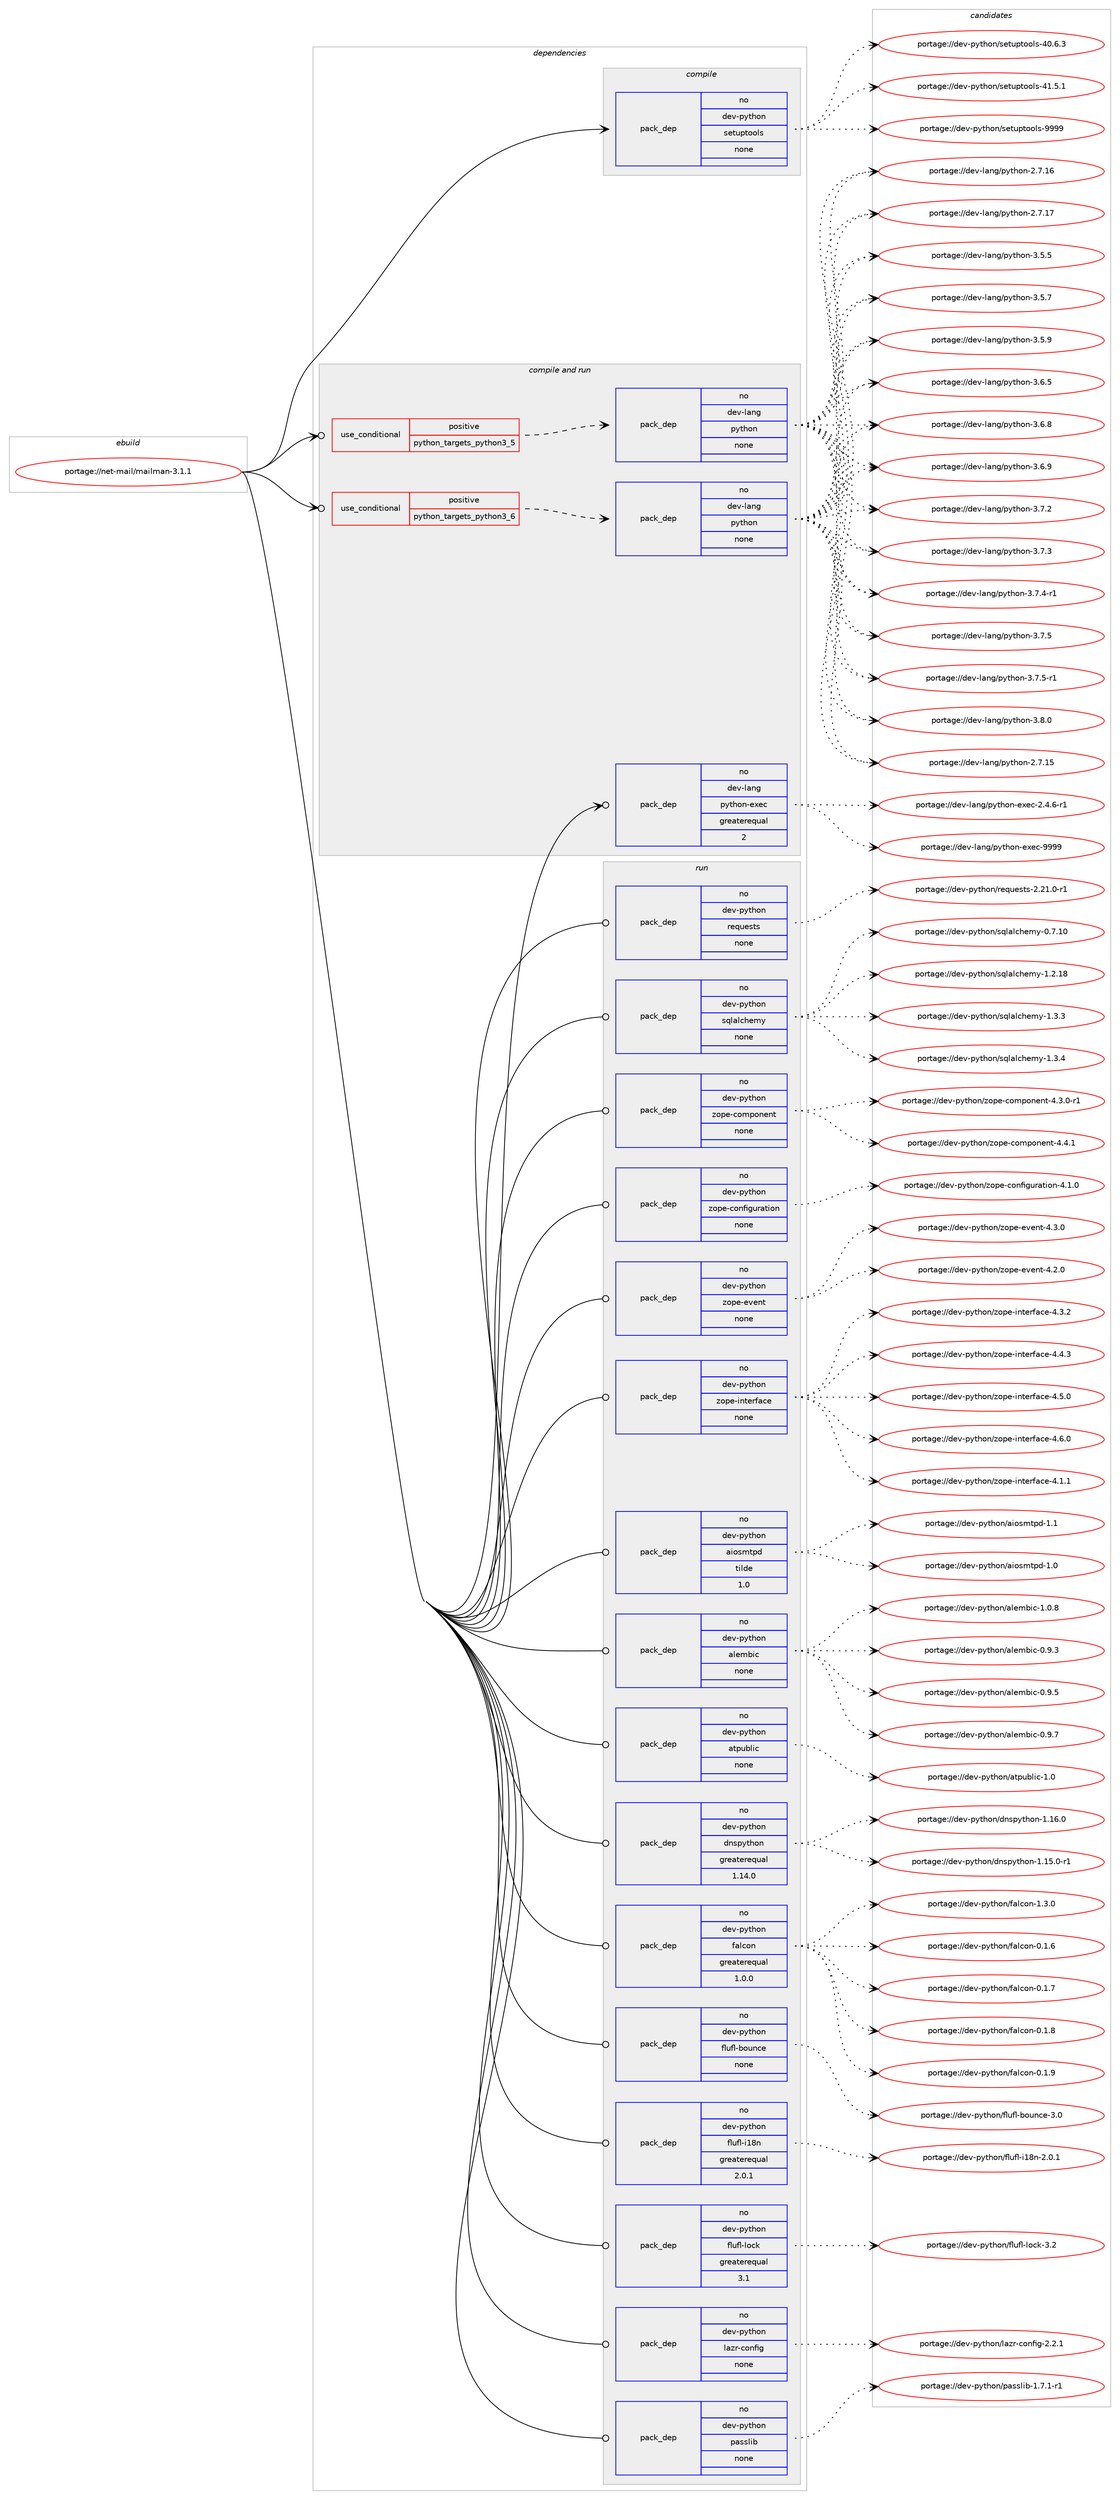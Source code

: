digraph prolog {

# *************
# Graph options
# *************

newrank=true;
concentrate=true;
compound=true;
graph [rankdir=LR,fontname=Helvetica,fontsize=10,ranksep=1.5];#, ranksep=2.5, nodesep=0.2];
edge  [arrowhead=vee];
node  [fontname=Helvetica,fontsize=10];

# **********
# The ebuild
# **********

subgraph cluster_leftcol {
color=gray;
rank=same;
label=<<i>ebuild</i>>;
id [label="portage://net-mail/mailman-3.1.1", color=red, width=4, href="../net-mail/mailman-3.1.1.svg"];
}

# ****************
# The dependencies
# ****************

subgraph cluster_midcol {
color=gray;
label=<<i>dependencies</i>>;
subgraph cluster_compile {
fillcolor="#eeeeee";
style=filled;
label=<<i>compile</i>>;
subgraph pack266056 {
dependency362973 [label=<<TABLE BORDER="0" CELLBORDER="1" CELLSPACING="0" CELLPADDING="4" WIDTH="220"><TR><TD ROWSPAN="6" CELLPADDING="30">pack_dep</TD></TR><TR><TD WIDTH="110">no</TD></TR><TR><TD>dev-python</TD></TR><TR><TD>setuptools</TD></TR><TR><TD>none</TD></TR><TR><TD></TD></TR></TABLE>>, shape=none, color=blue];
}
id:e -> dependency362973:w [weight=20,style="solid",arrowhead="vee"];
}
subgraph cluster_compileandrun {
fillcolor="#eeeeee";
style=filled;
label=<<i>compile and run</i>>;
subgraph cond90870 {
dependency362974 [label=<<TABLE BORDER="0" CELLBORDER="1" CELLSPACING="0" CELLPADDING="4"><TR><TD ROWSPAN="3" CELLPADDING="10">use_conditional</TD></TR><TR><TD>positive</TD></TR><TR><TD>python_targets_python3_5</TD></TR></TABLE>>, shape=none, color=red];
subgraph pack266057 {
dependency362975 [label=<<TABLE BORDER="0" CELLBORDER="1" CELLSPACING="0" CELLPADDING="4" WIDTH="220"><TR><TD ROWSPAN="6" CELLPADDING="30">pack_dep</TD></TR><TR><TD WIDTH="110">no</TD></TR><TR><TD>dev-lang</TD></TR><TR><TD>python</TD></TR><TR><TD>none</TD></TR><TR><TD></TD></TR></TABLE>>, shape=none, color=blue];
}
dependency362974:e -> dependency362975:w [weight=20,style="dashed",arrowhead="vee"];
}
id:e -> dependency362974:w [weight=20,style="solid",arrowhead="odotvee"];
subgraph cond90871 {
dependency362976 [label=<<TABLE BORDER="0" CELLBORDER="1" CELLSPACING="0" CELLPADDING="4"><TR><TD ROWSPAN="3" CELLPADDING="10">use_conditional</TD></TR><TR><TD>positive</TD></TR><TR><TD>python_targets_python3_6</TD></TR></TABLE>>, shape=none, color=red];
subgraph pack266058 {
dependency362977 [label=<<TABLE BORDER="0" CELLBORDER="1" CELLSPACING="0" CELLPADDING="4" WIDTH="220"><TR><TD ROWSPAN="6" CELLPADDING="30">pack_dep</TD></TR><TR><TD WIDTH="110">no</TD></TR><TR><TD>dev-lang</TD></TR><TR><TD>python</TD></TR><TR><TD>none</TD></TR><TR><TD></TD></TR></TABLE>>, shape=none, color=blue];
}
dependency362976:e -> dependency362977:w [weight=20,style="dashed",arrowhead="vee"];
}
id:e -> dependency362976:w [weight=20,style="solid",arrowhead="odotvee"];
subgraph pack266059 {
dependency362978 [label=<<TABLE BORDER="0" CELLBORDER="1" CELLSPACING="0" CELLPADDING="4" WIDTH="220"><TR><TD ROWSPAN="6" CELLPADDING="30">pack_dep</TD></TR><TR><TD WIDTH="110">no</TD></TR><TR><TD>dev-lang</TD></TR><TR><TD>python-exec</TD></TR><TR><TD>greaterequal</TD></TR><TR><TD>2</TD></TR></TABLE>>, shape=none, color=blue];
}
id:e -> dependency362978:w [weight=20,style="solid",arrowhead="odotvee"];
}
subgraph cluster_run {
fillcolor="#eeeeee";
style=filled;
label=<<i>run</i>>;
subgraph pack266060 {
dependency362979 [label=<<TABLE BORDER="0" CELLBORDER="1" CELLSPACING="0" CELLPADDING="4" WIDTH="220"><TR><TD ROWSPAN="6" CELLPADDING="30">pack_dep</TD></TR><TR><TD WIDTH="110">no</TD></TR><TR><TD>dev-python</TD></TR><TR><TD>aiosmtpd</TD></TR><TR><TD>tilde</TD></TR><TR><TD>1.0</TD></TR></TABLE>>, shape=none, color=blue];
}
id:e -> dependency362979:w [weight=20,style="solid",arrowhead="odot"];
subgraph pack266061 {
dependency362980 [label=<<TABLE BORDER="0" CELLBORDER="1" CELLSPACING="0" CELLPADDING="4" WIDTH="220"><TR><TD ROWSPAN="6" CELLPADDING="30">pack_dep</TD></TR><TR><TD WIDTH="110">no</TD></TR><TR><TD>dev-python</TD></TR><TR><TD>alembic</TD></TR><TR><TD>none</TD></TR><TR><TD></TD></TR></TABLE>>, shape=none, color=blue];
}
id:e -> dependency362980:w [weight=20,style="solid",arrowhead="odot"];
subgraph pack266062 {
dependency362981 [label=<<TABLE BORDER="0" CELLBORDER="1" CELLSPACING="0" CELLPADDING="4" WIDTH="220"><TR><TD ROWSPAN="6" CELLPADDING="30">pack_dep</TD></TR><TR><TD WIDTH="110">no</TD></TR><TR><TD>dev-python</TD></TR><TR><TD>atpublic</TD></TR><TR><TD>none</TD></TR><TR><TD></TD></TR></TABLE>>, shape=none, color=blue];
}
id:e -> dependency362981:w [weight=20,style="solid",arrowhead="odot"];
subgraph pack266063 {
dependency362982 [label=<<TABLE BORDER="0" CELLBORDER="1" CELLSPACING="0" CELLPADDING="4" WIDTH="220"><TR><TD ROWSPAN="6" CELLPADDING="30">pack_dep</TD></TR><TR><TD WIDTH="110">no</TD></TR><TR><TD>dev-python</TD></TR><TR><TD>dnspython</TD></TR><TR><TD>greaterequal</TD></TR><TR><TD>1.14.0</TD></TR></TABLE>>, shape=none, color=blue];
}
id:e -> dependency362982:w [weight=20,style="solid",arrowhead="odot"];
subgraph pack266064 {
dependency362983 [label=<<TABLE BORDER="0" CELLBORDER="1" CELLSPACING="0" CELLPADDING="4" WIDTH="220"><TR><TD ROWSPAN="6" CELLPADDING="30">pack_dep</TD></TR><TR><TD WIDTH="110">no</TD></TR><TR><TD>dev-python</TD></TR><TR><TD>falcon</TD></TR><TR><TD>greaterequal</TD></TR><TR><TD>1.0.0</TD></TR></TABLE>>, shape=none, color=blue];
}
id:e -> dependency362983:w [weight=20,style="solid",arrowhead="odot"];
subgraph pack266065 {
dependency362984 [label=<<TABLE BORDER="0" CELLBORDER="1" CELLSPACING="0" CELLPADDING="4" WIDTH="220"><TR><TD ROWSPAN="6" CELLPADDING="30">pack_dep</TD></TR><TR><TD WIDTH="110">no</TD></TR><TR><TD>dev-python</TD></TR><TR><TD>flufl-bounce</TD></TR><TR><TD>none</TD></TR><TR><TD></TD></TR></TABLE>>, shape=none, color=blue];
}
id:e -> dependency362984:w [weight=20,style="solid",arrowhead="odot"];
subgraph pack266066 {
dependency362985 [label=<<TABLE BORDER="0" CELLBORDER="1" CELLSPACING="0" CELLPADDING="4" WIDTH="220"><TR><TD ROWSPAN="6" CELLPADDING="30">pack_dep</TD></TR><TR><TD WIDTH="110">no</TD></TR><TR><TD>dev-python</TD></TR><TR><TD>flufl-i18n</TD></TR><TR><TD>greaterequal</TD></TR><TR><TD>2.0.1</TD></TR></TABLE>>, shape=none, color=blue];
}
id:e -> dependency362985:w [weight=20,style="solid",arrowhead="odot"];
subgraph pack266067 {
dependency362986 [label=<<TABLE BORDER="0" CELLBORDER="1" CELLSPACING="0" CELLPADDING="4" WIDTH="220"><TR><TD ROWSPAN="6" CELLPADDING="30">pack_dep</TD></TR><TR><TD WIDTH="110">no</TD></TR><TR><TD>dev-python</TD></TR><TR><TD>flufl-lock</TD></TR><TR><TD>greaterequal</TD></TR><TR><TD>3.1</TD></TR></TABLE>>, shape=none, color=blue];
}
id:e -> dependency362986:w [weight=20,style="solid",arrowhead="odot"];
subgraph pack266068 {
dependency362987 [label=<<TABLE BORDER="0" CELLBORDER="1" CELLSPACING="0" CELLPADDING="4" WIDTH="220"><TR><TD ROWSPAN="6" CELLPADDING="30">pack_dep</TD></TR><TR><TD WIDTH="110">no</TD></TR><TR><TD>dev-python</TD></TR><TR><TD>lazr-config</TD></TR><TR><TD>none</TD></TR><TR><TD></TD></TR></TABLE>>, shape=none, color=blue];
}
id:e -> dependency362987:w [weight=20,style="solid",arrowhead="odot"];
subgraph pack266069 {
dependency362988 [label=<<TABLE BORDER="0" CELLBORDER="1" CELLSPACING="0" CELLPADDING="4" WIDTH="220"><TR><TD ROWSPAN="6" CELLPADDING="30">pack_dep</TD></TR><TR><TD WIDTH="110">no</TD></TR><TR><TD>dev-python</TD></TR><TR><TD>passlib</TD></TR><TR><TD>none</TD></TR><TR><TD></TD></TR></TABLE>>, shape=none, color=blue];
}
id:e -> dependency362988:w [weight=20,style="solid",arrowhead="odot"];
subgraph pack266070 {
dependency362989 [label=<<TABLE BORDER="0" CELLBORDER="1" CELLSPACING="0" CELLPADDING="4" WIDTH="220"><TR><TD ROWSPAN="6" CELLPADDING="30">pack_dep</TD></TR><TR><TD WIDTH="110">no</TD></TR><TR><TD>dev-python</TD></TR><TR><TD>requests</TD></TR><TR><TD>none</TD></TR><TR><TD></TD></TR></TABLE>>, shape=none, color=blue];
}
id:e -> dependency362989:w [weight=20,style="solid",arrowhead="odot"];
subgraph pack266071 {
dependency362990 [label=<<TABLE BORDER="0" CELLBORDER="1" CELLSPACING="0" CELLPADDING="4" WIDTH="220"><TR><TD ROWSPAN="6" CELLPADDING="30">pack_dep</TD></TR><TR><TD WIDTH="110">no</TD></TR><TR><TD>dev-python</TD></TR><TR><TD>sqlalchemy</TD></TR><TR><TD>none</TD></TR><TR><TD></TD></TR></TABLE>>, shape=none, color=blue];
}
id:e -> dependency362990:w [weight=20,style="solid",arrowhead="odot"];
subgraph pack266072 {
dependency362991 [label=<<TABLE BORDER="0" CELLBORDER="1" CELLSPACING="0" CELLPADDING="4" WIDTH="220"><TR><TD ROWSPAN="6" CELLPADDING="30">pack_dep</TD></TR><TR><TD WIDTH="110">no</TD></TR><TR><TD>dev-python</TD></TR><TR><TD>zope-component</TD></TR><TR><TD>none</TD></TR><TR><TD></TD></TR></TABLE>>, shape=none, color=blue];
}
id:e -> dependency362991:w [weight=20,style="solid",arrowhead="odot"];
subgraph pack266073 {
dependency362992 [label=<<TABLE BORDER="0" CELLBORDER="1" CELLSPACING="0" CELLPADDING="4" WIDTH="220"><TR><TD ROWSPAN="6" CELLPADDING="30">pack_dep</TD></TR><TR><TD WIDTH="110">no</TD></TR><TR><TD>dev-python</TD></TR><TR><TD>zope-configuration</TD></TR><TR><TD>none</TD></TR><TR><TD></TD></TR></TABLE>>, shape=none, color=blue];
}
id:e -> dependency362992:w [weight=20,style="solid",arrowhead="odot"];
subgraph pack266074 {
dependency362993 [label=<<TABLE BORDER="0" CELLBORDER="1" CELLSPACING="0" CELLPADDING="4" WIDTH="220"><TR><TD ROWSPAN="6" CELLPADDING="30">pack_dep</TD></TR><TR><TD WIDTH="110">no</TD></TR><TR><TD>dev-python</TD></TR><TR><TD>zope-event</TD></TR><TR><TD>none</TD></TR><TR><TD></TD></TR></TABLE>>, shape=none, color=blue];
}
id:e -> dependency362993:w [weight=20,style="solid",arrowhead="odot"];
subgraph pack266075 {
dependency362994 [label=<<TABLE BORDER="0" CELLBORDER="1" CELLSPACING="0" CELLPADDING="4" WIDTH="220"><TR><TD ROWSPAN="6" CELLPADDING="30">pack_dep</TD></TR><TR><TD WIDTH="110">no</TD></TR><TR><TD>dev-python</TD></TR><TR><TD>zope-interface</TD></TR><TR><TD>none</TD></TR><TR><TD></TD></TR></TABLE>>, shape=none, color=blue];
}
id:e -> dependency362994:w [weight=20,style="solid",arrowhead="odot"];
}
}

# **************
# The candidates
# **************

subgraph cluster_choices {
rank=same;
color=gray;
label=<<i>candidates</i>>;

subgraph choice266056 {
color=black;
nodesep=1;
choiceportage100101118451121211161041111104711510111611711211611111110811545524846544651 [label="portage://dev-python/setuptools-40.6.3", color=red, width=4,href="../dev-python/setuptools-40.6.3.svg"];
choiceportage100101118451121211161041111104711510111611711211611111110811545524946534649 [label="portage://dev-python/setuptools-41.5.1", color=red, width=4,href="../dev-python/setuptools-41.5.1.svg"];
choiceportage10010111845112121116104111110471151011161171121161111111081154557575757 [label="portage://dev-python/setuptools-9999", color=red, width=4,href="../dev-python/setuptools-9999.svg"];
dependency362973:e -> choiceportage100101118451121211161041111104711510111611711211611111110811545524846544651:w [style=dotted,weight="100"];
dependency362973:e -> choiceportage100101118451121211161041111104711510111611711211611111110811545524946534649:w [style=dotted,weight="100"];
dependency362973:e -> choiceportage10010111845112121116104111110471151011161171121161111111081154557575757:w [style=dotted,weight="100"];
}
subgraph choice266057 {
color=black;
nodesep=1;
choiceportage10010111845108971101034711212111610411111045504655464953 [label="portage://dev-lang/python-2.7.15", color=red, width=4,href="../dev-lang/python-2.7.15.svg"];
choiceportage10010111845108971101034711212111610411111045504655464954 [label="portage://dev-lang/python-2.7.16", color=red, width=4,href="../dev-lang/python-2.7.16.svg"];
choiceportage10010111845108971101034711212111610411111045504655464955 [label="portage://dev-lang/python-2.7.17", color=red, width=4,href="../dev-lang/python-2.7.17.svg"];
choiceportage100101118451089711010347112121116104111110455146534653 [label="portage://dev-lang/python-3.5.5", color=red, width=4,href="../dev-lang/python-3.5.5.svg"];
choiceportage100101118451089711010347112121116104111110455146534655 [label="portage://dev-lang/python-3.5.7", color=red, width=4,href="../dev-lang/python-3.5.7.svg"];
choiceportage100101118451089711010347112121116104111110455146534657 [label="portage://dev-lang/python-3.5.9", color=red, width=4,href="../dev-lang/python-3.5.9.svg"];
choiceportage100101118451089711010347112121116104111110455146544653 [label="portage://dev-lang/python-3.6.5", color=red, width=4,href="../dev-lang/python-3.6.5.svg"];
choiceportage100101118451089711010347112121116104111110455146544656 [label="portage://dev-lang/python-3.6.8", color=red, width=4,href="../dev-lang/python-3.6.8.svg"];
choiceportage100101118451089711010347112121116104111110455146544657 [label="portage://dev-lang/python-3.6.9", color=red, width=4,href="../dev-lang/python-3.6.9.svg"];
choiceportage100101118451089711010347112121116104111110455146554650 [label="portage://dev-lang/python-3.7.2", color=red, width=4,href="../dev-lang/python-3.7.2.svg"];
choiceportage100101118451089711010347112121116104111110455146554651 [label="portage://dev-lang/python-3.7.3", color=red, width=4,href="../dev-lang/python-3.7.3.svg"];
choiceportage1001011184510897110103471121211161041111104551465546524511449 [label="portage://dev-lang/python-3.7.4-r1", color=red, width=4,href="../dev-lang/python-3.7.4-r1.svg"];
choiceportage100101118451089711010347112121116104111110455146554653 [label="portage://dev-lang/python-3.7.5", color=red, width=4,href="../dev-lang/python-3.7.5.svg"];
choiceportage1001011184510897110103471121211161041111104551465546534511449 [label="portage://dev-lang/python-3.7.5-r1", color=red, width=4,href="../dev-lang/python-3.7.5-r1.svg"];
choiceportage100101118451089711010347112121116104111110455146564648 [label="portage://dev-lang/python-3.8.0", color=red, width=4,href="../dev-lang/python-3.8.0.svg"];
dependency362975:e -> choiceportage10010111845108971101034711212111610411111045504655464953:w [style=dotted,weight="100"];
dependency362975:e -> choiceportage10010111845108971101034711212111610411111045504655464954:w [style=dotted,weight="100"];
dependency362975:e -> choiceportage10010111845108971101034711212111610411111045504655464955:w [style=dotted,weight="100"];
dependency362975:e -> choiceportage100101118451089711010347112121116104111110455146534653:w [style=dotted,weight="100"];
dependency362975:e -> choiceportage100101118451089711010347112121116104111110455146534655:w [style=dotted,weight="100"];
dependency362975:e -> choiceportage100101118451089711010347112121116104111110455146534657:w [style=dotted,weight="100"];
dependency362975:e -> choiceportage100101118451089711010347112121116104111110455146544653:w [style=dotted,weight="100"];
dependency362975:e -> choiceportage100101118451089711010347112121116104111110455146544656:w [style=dotted,weight="100"];
dependency362975:e -> choiceportage100101118451089711010347112121116104111110455146544657:w [style=dotted,weight="100"];
dependency362975:e -> choiceportage100101118451089711010347112121116104111110455146554650:w [style=dotted,weight="100"];
dependency362975:e -> choiceportage100101118451089711010347112121116104111110455146554651:w [style=dotted,weight="100"];
dependency362975:e -> choiceportage1001011184510897110103471121211161041111104551465546524511449:w [style=dotted,weight="100"];
dependency362975:e -> choiceportage100101118451089711010347112121116104111110455146554653:w [style=dotted,weight="100"];
dependency362975:e -> choiceportage1001011184510897110103471121211161041111104551465546534511449:w [style=dotted,weight="100"];
dependency362975:e -> choiceportage100101118451089711010347112121116104111110455146564648:w [style=dotted,weight="100"];
}
subgraph choice266058 {
color=black;
nodesep=1;
choiceportage10010111845108971101034711212111610411111045504655464953 [label="portage://dev-lang/python-2.7.15", color=red, width=4,href="../dev-lang/python-2.7.15.svg"];
choiceportage10010111845108971101034711212111610411111045504655464954 [label="portage://dev-lang/python-2.7.16", color=red, width=4,href="../dev-lang/python-2.7.16.svg"];
choiceportage10010111845108971101034711212111610411111045504655464955 [label="portage://dev-lang/python-2.7.17", color=red, width=4,href="../dev-lang/python-2.7.17.svg"];
choiceportage100101118451089711010347112121116104111110455146534653 [label="portage://dev-lang/python-3.5.5", color=red, width=4,href="../dev-lang/python-3.5.5.svg"];
choiceportage100101118451089711010347112121116104111110455146534655 [label="portage://dev-lang/python-3.5.7", color=red, width=4,href="../dev-lang/python-3.5.7.svg"];
choiceportage100101118451089711010347112121116104111110455146534657 [label="portage://dev-lang/python-3.5.9", color=red, width=4,href="../dev-lang/python-3.5.9.svg"];
choiceportage100101118451089711010347112121116104111110455146544653 [label="portage://dev-lang/python-3.6.5", color=red, width=4,href="../dev-lang/python-3.6.5.svg"];
choiceportage100101118451089711010347112121116104111110455146544656 [label="portage://dev-lang/python-3.6.8", color=red, width=4,href="../dev-lang/python-3.6.8.svg"];
choiceportage100101118451089711010347112121116104111110455146544657 [label="portage://dev-lang/python-3.6.9", color=red, width=4,href="../dev-lang/python-3.6.9.svg"];
choiceportage100101118451089711010347112121116104111110455146554650 [label="portage://dev-lang/python-3.7.2", color=red, width=4,href="../dev-lang/python-3.7.2.svg"];
choiceportage100101118451089711010347112121116104111110455146554651 [label="portage://dev-lang/python-3.7.3", color=red, width=4,href="../dev-lang/python-3.7.3.svg"];
choiceportage1001011184510897110103471121211161041111104551465546524511449 [label="portage://dev-lang/python-3.7.4-r1", color=red, width=4,href="../dev-lang/python-3.7.4-r1.svg"];
choiceportage100101118451089711010347112121116104111110455146554653 [label="portage://dev-lang/python-3.7.5", color=red, width=4,href="../dev-lang/python-3.7.5.svg"];
choiceportage1001011184510897110103471121211161041111104551465546534511449 [label="portage://dev-lang/python-3.7.5-r1", color=red, width=4,href="../dev-lang/python-3.7.5-r1.svg"];
choiceportage100101118451089711010347112121116104111110455146564648 [label="portage://dev-lang/python-3.8.0", color=red, width=4,href="../dev-lang/python-3.8.0.svg"];
dependency362977:e -> choiceportage10010111845108971101034711212111610411111045504655464953:w [style=dotted,weight="100"];
dependency362977:e -> choiceportage10010111845108971101034711212111610411111045504655464954:w [style=dotted,weight="100"];
dependency362977:e -> choiceportage10010111845108971101034711212111610411111045504655464955:w [style=dotted,weight="100"];
dependency362977:e -> choiceportage100101118451089711010347112121116104111110455146534653:w [style=dotted,weight="100"];
dependency362977:e -> choiceportage100101118451089711010347112121116104111110455146534655:w [style=dotted,weight="100"];
dependency362977:e -> choiceportage100101118451089711010347112121116104111110455146534657:w [style=dotted,weight="100"];
dependency362977:e -> choiceportage100101118451089711010347112121116104111110455146544653:w [style=dotted,weight="100"];
dependency362977:e -> choiceportage100101118451089711010347112121116104111110455146544656:w [style=dotted,weight="100"];
dependency362977:e -> choiceportage100101118451089711010347112121116104111110455146544657:w [style=dotted,weight="100"];
dependency362977:e -> choiceportage100101118451089711010347112121116104111110455146554650:w [style=dotted,weight="100"];
dependency362977:e -> choiceportage100101118451089711010347112121116104111110455146554651:w [style=dotted,weight="100"];
dependency362977:e -> choiceportage1001011184510897110103471121211161041111104551465546524511449:w [style=dotted,weight="100"];
dependency362977:e -> choiceportage100101118451089711010347112121116104111110455146554653:w [style=dotted,weight="100"];
dependency362977:e -> choiceportage1001011184510897110103471121211161041111104551465546534511449:w [style=dotted,weight="100"];
dependency362977:e -> choiceportage100101118451089711010347112121116104111110455146564648:w [style=dotted,weight="100"];
}
subgraph choice266059 {
color=black;
nodesep=1;
choiceportage10010111845108971101034711212111610411111045101120101994550465246544511449 [label="portage://dev-lang/python-exec-2.4.6-r1", color=red, width=4,href="../dev-lang/python-exec-2.4.6-r1.svg"];
choiceportage10010111845108971101034711212111610411111045101120101994557575757 [label="portage://dev-lang/python-exec-9999", color=red, width=4,href="../dev-lang/python-exec-9999.svg"];
dependency362978:e -> choiceportage10010111845108971101034711212111610411111045101120101994550465246544511449:w [style=dotted,weight="100"];
dependency362978:e -> choiceportage10010111845108971101034711212111610411111045101120101994557575757:w [style=dotted,weight="100"];
}
subgraph choice266060 {
color=black;
nodesep=1;
choiceportage10010111845112121116104111110479710511111510911611210045494648 [label="portage://dev-python/aiosmtpd-1.0", color=red, width=4,href="../dev-python/aiosmtpd-1.0.svg"];
choiceportage10010111845112121116104111110479710511111510911611210045494649 [label="portage://dev-python/aiosmtpd-1.1", color=red, width=4,href="../dev-python/aiosmtpd-1.1.svg"];
dependency362979:e -> choiceportage10010111845112121116104111110479710511111510911611210045494648:w [style=dotted,weight="100"];
dependency362979:e -> choiceportage10010111845112121116104111110479710511111510911611210045494649:w [style=dotted,weight="100"];
}
subgraph choice266061 {
color=black;
nodesep=1;
choiceportage1001011184511212111610411111047971081011099810599454846574651 [label="portage://dev-python/alembic-0.9.3", color=red, width=4,href="../dev-python/alembic-0.9.3.svg"];
choiceportage1001011184511212111610411111047971081011099810599454846574653 [label="portage://dev-python/alembic-0.9.5", color=red, width=4,href="../dev-python/alembic-0.9.5.svg"];
choiceportage1001011184511212111610411111047971081011099810599454846574655 [label="portage://dev-python/alembic-0.9.7", color=red, width=4,href="../dev-python/alembic-0.9.7.svg"];
choiceportage1001011184511212111610411111047971081011099810599454946484656 [label="portage://dev-python/alembic-1.0.8", color=red, width=4,href="../dev-python/alembic-1.0.8.svg"];
dependency362980:e -> choiceportage1001011184511212111610411111047971081011099810599454846574651:w [style=dotted,weight="100"];
dependency362980:e -> choiceportage1001011184511212111610411111047971081011099810599454846574653:w [style=dotted,weight="100"];
dependency362980:e -> choiceportage1001011184511212111610411111047971081011099810599454846574655:w [style=dotted,weight="100"];
dependency362980:e -> choiceportage1001011184511212111610411111047971081011099810599454946484656:w [style=dotted,weight="100"];
}
subgraph choice266062 {
color=black;
nodesep=1;
choiceportage100101118451121211161041111104797116112117981081059945494648 [label="portage://dev-python/atpublic-1.0", color=red, width=4,href="../dev-python/atpublic-1.0.svg"];
dependency362981:e -> choiceportage100101118451121211161041111104797116112117981081059945494648:w [style=dotted,weight="100"];
}
subgraph choice266063 {
color=black;
nodesep=1;
choiceportage1001011184511212111610411111047100110115112121116104111110454946495346484511449 [label="portage://dev-python/dnspython-1.15.0-r1", color=red, width=4,href="../dev-python/dnspython-1.15.0-r1.svg"];
choiceportage100101118451121211161041111104710011011511212111610411111045494649544648 [label="portage://dev-python/dnspython-1.16.0", color=red, width=4,href="../dev-python/dnspython-1.16.0.svg"];
dependency362982:e -> choiceportage1001011184511212111610411111047100110115112121116104111110454946495346484511449:w [style=dotted,weight="100"];
dependency362982:e -> choiceportage100101118451121211161041111104710011011511212111610411111045494649544648:w [style=dotted,weight="100"];
}
subgraph choice266064 {
color=black;
nodesep=1;
choiceportage10010111845112121116104111110471029710899111110454846494654 [label="portage://dev-python/falcon-0.1.6", color=red, width=4,href="../dev-python/falcon-0.1.6.svg"];
choiceportage10010111845112121116104111110471029710899111110454846494655 [label="portage://dev-python/falcon-0.1.7", color=red, width=4,href="../dev-python/falcon-0.1.7.svg"];
choiceportage10010111845112121116104111110471029710899111110454846494656 [label="portage://dev-python/falcon-0.1.8", color=red, width=4,href="../dev-python/falcon-0.1.8.svg"];
choiceportage10010111845112121116104111110471029710899111110454846494657 [label="portage://dev-python/falcon-0.1.9", color=red, width=4,href="../dev-python/falcon-0.1.9.svg"];
choiceportage10010111845112121116104111110471029710899111110454946514648 [label="portage://dev-python/falcon-1.3.0", color=red, width=4,href="../dev-python/falcon-1.3.0.svg"];
dependency362983:e -> choiceportage10010111845112121116104111110471029710899111110454846494654:w [style=dotted,weight="100"];
dependency362983:e -> choiceportage10010111845112121116104111110471029710899111110454846494655:w [style=dotted,weight="100"];
dependency362983:e -> choiceportage10010111845112121116104111110471029710899111110454846494656:w [style=dotted,weight="100"];
dependency362983:e -> choiceportage10010111845112121116104111110471029710899111110454846494657:w [style=dotted,weight="100"];
dependency362983:e -> choiceportage10010111845112121116104111110471029710899111110454946514648:w [style=dotted,weight="100"];
}
subgraph choice266065 {
color=black;
nodesep=1;
choiceportage100101118451121211161041111104710210811710210845981111171109910145514648 [label="portage://dev-python/flufl-bounce-3.0", color=red, width=4,href="../dev-python/flufl-bounce-3.0.svg"];
dependency362984:e -> choiceportage100101118451121211161041111104710210811710210845981111171109910145514648:w [style=dotted,weight="100"];
}
subgraph choice266066 {
color=black;
nodesep=1;
choiceportage1001011184511212111610411111047102108117102108451054956110455046484649 [label="portage://dev-python/flufl-i18n-2.0.1", color=red, width=4,href="../dev-python/flufl-i18n-2.0.1.svg"];
dependency362985:e -> choiceportage1001011184511212111610411111047102108117102108451054956110455046484649:w [style=dotted,weight="100"];
}
subgraph choice266067 {
color=black;
nodesep=1;
choiceportage1001011184511212111610411111047102108117102108451081119910745514650 [label="portage://dev-python/flufl-lock-3.2", color=red, width=4,href="../dev-python/flufl-lock-3.2.svg"];
dependency362986:e -> choiceportage1001011184511212111610411111047102108117102108451081119910745514650:w [style=dotted,weight="100"];
}
subgraph choice266068 {
color=black;
nodesep=1;
choiceportage1001011184511212111610411111047108971221144599111110102105103455046504649 [label="portage://dev-python/lazr-config-2.2.1", color=red, width=4,href="../dev-python/lazr-config-2.2.1.svg"];
dependency362987:e -> choiceportage1001011184511212111610411111047108971221144599111110102105103455046504649:w [style=dotted,weight="100"];
}
subgraph choice266069 {
color=black;
nodesep=1;
choiceportage100101118451121211161041111104711297115115108105984549465546494511449 [label="portage://dev-python/passlib-1.7.1-r1", color=red, width=4,href="../dev-python/passlib-1.7.1-r1.svg"];
dependency362988:e -> choiceportage100101118451121211161041111104711297115115108105984549465546494511449:w [style=dotted,weight="100"];
}
subgraph choice266070 {
color=black;
nodesep=1;
choiceportage1001011184511212111610411111047114101113117101115116115455046504946484511449 [label="portage://dev-python/requests-2.21.0-r1", color=red, width=4,href="../dev-python/requests-2.21.0-r1.svg"];
dependency362989:e -> choiceportage1001011184511212111610411111047114101113117101115116115455046504946484511449:w [style=dotted,weight="100"];
}
subgraph choice266071 {
color=black;
nodesep=1;
choiceportage1001011184511212111610411111047115113108971089910410110912145484655464948 [label="portage://dev-python/sqlalchemy-0.7.10", color=red, width=4,href="../dev-python/sqlalchemy-0.7.10.svg"];
choiceportage1001011184511212111610411111047115113108971089910410110912145494650464956 [label="portage://dev-python/sqlalchemy-1.2.18", color=red, width=4,href="../dev-python/sqlalchemy-1.2.18.svg"];
choiceportage10010111845112121116104111110471151131089710899104101109121454946514651 [label="portage://dev-python/sqlalchemy-1.3.3", color=red, width=4,href="../dev-python/sqlalchemy-1.3.3.svg"];
choiceportage10010111845112121116104111110471151131089710899104101109121454946514652 [label="portage://dev-python/sqlalchemy-1.3.4", color=red, width=4,href="../dev-python/sqlalchemy-1.3.4.svg"];
dependency362990:e -> choiceportage1001011184511212111610411111047115113108971089910410110912145484655464948:w [style=dotted,weight="100"];
dependency362990:e -> choiceportage1001011184511212111610411111047115113108971089910410110912145494650464956:w [style=dotted,weight="100"];
dependency362990:e -> choiceportage10010111845112121116104111110471151131089710899104101109121454946514651:w [style=dotted,weight="100"];
dependency362990:e -> choiceportage10010111845112121116104111110471151131089710899104101109121454946514652:w [style=dotted,weight="100"];
}
subgraph choice266072 {
color=black;
nodesep=1;
choiceportage100101118451121211161041111104712211111210145991111091121111101011101164552465146484511449 [label="portage://dev-python/zope-component-4.3.0-r1", color=red, width=4,href="../dev-python/zope-component-4.3.0-r1.svg"];
choiceportage10010111845112121116104111110471221111121014599111109112111110101110116455246524649 [label="portage://dev-python/zope-component-4.4.1", color=red, width=4,href="../dev-python/zope-component-4.4.1.svg"];
dependency362991:e -> choiceportage100101118451121211161041111104712211111210145991111091121111101011101164552465146484511449:w [style=dotted,weight="100"];
dependency362991:e -> choiceportage10010111845112121116104111110471221111121014599111109112111110101110116455246524649:w [style=dotted,weight="100"];
}
subgraph choice266073 {
color=black;
nodesep=1;
choiceportage1001011184511212111610411111047122111112101459911111010210510311711497116105111110455246494648 [label="portage://dev-python/zope-configuration-4.1.0", color=red, width=4,href="../dev-python/zope-configuration-4.1.0.svg"];
dependency362992:e -> choiceportage1001011184511212111610411111047122111112101459911111010210510311711497116105111110455246494648:w [style=dotted,weight="100"];
}
subgraph choice266074 {
color=black;
nodesep=1;
choiceportage100101118451121211161041111104712211111210145101118101110116455246504648 [label="portage://dev-python/zope-event-4.2.0", color=red, width=4,href="../dev-python/zope-event-4.2.0.svg"];
choiceportage100101118451121211161041111104712211111210145101118101110116455246514648 [label="portage://dev-python/zope-event-4.3.0", color=red, width=4,href="../dev-python/zope-event-4.3.0.svg"];
dependency362993:e -> choiceportage100101118451121211161041111104712211111210145101118101110116455246504648:w [style=dotted,weight="100"];
dependency362993:e -> choiceportage100101118451121211161041111104712211111210145101118101110116455246514648:w [style=dotted,weight="100"];
}
subgraph choice266075 {
color=black;
nodesep=1;
choiceportage1001011184511212111610411111047122111112101451051101161011141029799101455246494649 [label="portage://dev-python/zope-interface-4.1.1", color=red, width=4,href="../dev-python/zope-interface-4.1.1.svg"];
choiceportage1001011184511212111610411111047122111112101451051101161011141029799101455246514650 [label="portage://dev-python/zope-interface-4.3.2", color=red, width=4,href="../dev-python/zope-interface-4.3.2.svg"];
choiceportage1001011184511212111610411111047122111112101451051101161011141029799101455246524651 [label="portage://dev-python/zope-interface-4.4.3", color=red, width=4,href="../dev-python/zope-interface-4.4.3.svg"];
choiceportage1001011184511212111610411111047122111112101451051101161011141029799101455246534648 [label="portage://dev-python/zope-interface-4.5.0", color=red, width=4,href="../dev-python/zope-interface-4.5.0.svg"];
choiceportage1001011184511212111610411111047122111112101451051101161011141029799101455246544648 [label="portage://dev-python/zope-interface-4.6.0", color=red, width=4,href="../dev-python/zope-interface-4.6.0.svg"];
dependency362994:e -> choiceportage1001011184511212111610411111047122111112101451051101161011141029799101455246494649:w [style=dotted,weight="100"];
dependency362994:e -> choiceportage1001011184511212111610411111047122111112101451051101161011141029799101455246514650:w [style=dotted,weight="100"];
dependency362994:e -> choiceportage1001011184511212111610411111047122111112101451051101161011141029799101455246524651:w [style=dotted,weight="100"];
dependency362994:e -> choiceportage1001011184511212111610411111047122111112101451051101161011141029799101455246534648:w [style=dotted,weight="100"];
dependency362994:e -> choiceportage1001011184511212111610411111047122111112101451051101161011141029799101455246544648:w [style=dotted,weight="100"];
}
}

}
